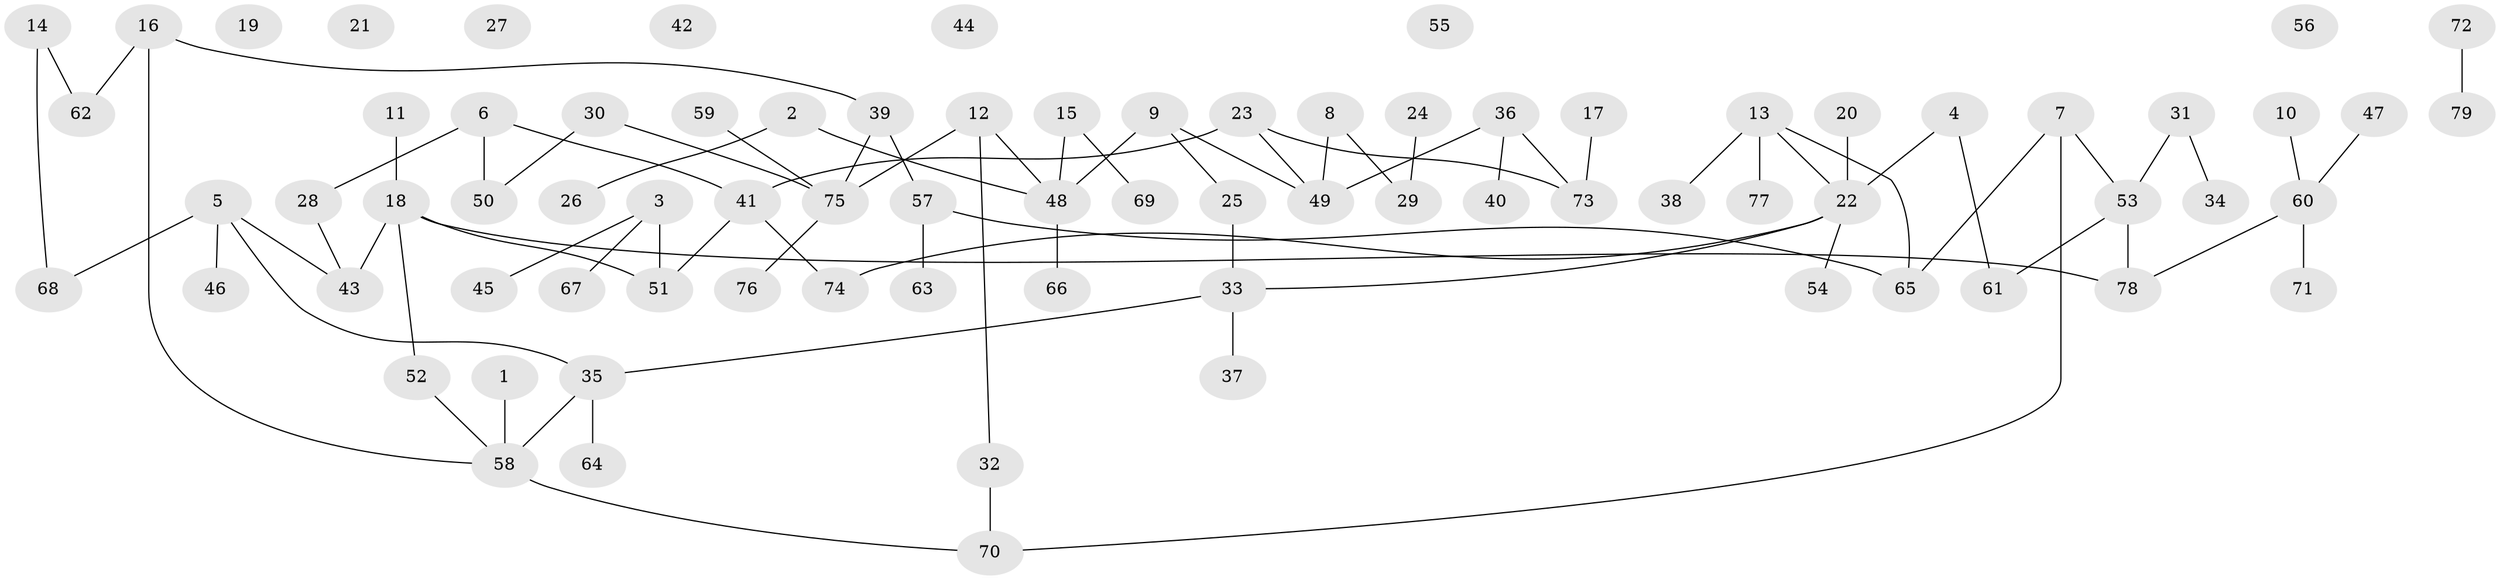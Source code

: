 // coarse degree distribution, {1: 0.3392857142857143, 2: 0.17857142857142858, 4: 0.08928571428571429, 5: 0.03571428571428571, 3: 0.125, 6: 0.08928571428571429, 0: 0.14285714285714285}
// Generated by graph-tools (version 1.1) at 2025/23/03/03/25 07:23:24]
// undirected, 79 vertices, 83 edges
graph export_dot {
graph [start="1"]
  node [color=gray90,style=filled];
  1;
  2;
  3;
  4;
  5;
  6;
  7;
  8;
  9;
  10;
  11;
  12;
  13;
  14;
  15;
  16;
  17;
  18;
  19;
  20;
  21;
  22;
  23;
  24;
  25;
  26;
  27;
  28;
  29;
  30;
  31;
  32;
  33;
  34;
  35;
  36;
  37;
  38;
  39;
  40;
  41;
  42;
  43;
  44;
  45;
  46;
  47;
  48;
  49;
  50;
  51;
  52;
  53;
  54;
  55;
  56;
  57;
  58;
  59;
  60;
  61;
  62;
  63;
  64;
  65;
  66;
  67;
  68;
  69;
  70;
  71;
  72;
  73;
  74;
  75;
  76;
  77;
  78;
  79;
  1 -- 58;
  2 -- 26;
  2 -- 48;
  3 -- 45;
  3 -- 51;
  3 -- 67;
  4 -- 22;
  4 -- 61;
  5 -- 35;
  5 -- 43;
  5 -- 46;
  5 -- 68;
  6 -- 28;
  6 -- 41;
  6 -- 50;
  7 -- 53;
  7 -- 65;
  7 -- 70;
  8 -- 29;
  8 -- 49;
  9 -- 25;
  9 -- 48;
  9 -- 49;
  10 -- 60;
  11 -- 18;
  12 -- 32;
  12 -- 48;
  12 -- 75;
  13 -- 22;
  13 -- 38;
  13 -- 65;
  13 -- 77;
  14 -- 62;
  14 -- 68;
  15 -- 48;
  15 -- 69;
  16 -- 39;
  16 -- 58;
  16 -- 62;
  17 -- 73;
  18 -- 43;
  18 -- 51;
  18 -- 52;
  18 -- 78;
  20 -- 22;
  22 -- 33;
  22 -- 54;
  22 -- 74;
  23 -- 41;
  23 -- 49;
  23 -- 73;
  24 -- 29;
  25 -- 33;
  28 -- 43;
  30 -- 50;
  30 -- 75;
  31 -- 34;
  31 -- 53;
  32 -- 70;
  33 -- 35;
  33 -- 37;
  35 -- 58;
  35 -- 64;
  36 -- 40;
  36 -- 49;
  36 -- 73;
  39 -- 57;
  39 -- 75;
  41 -- 51;
  41 -- 74;
  47 -- 60;
  48 -- 66;
  52 -- 58;
  53 -- 61;
  53 -- 78;
  57 -- 63;
  57 -- 65;
  58 -- 70;
  59 -- 75;
  60 -- 71;
  60 -- 78;
  72 -- 79;
  75 -- 76;
}
